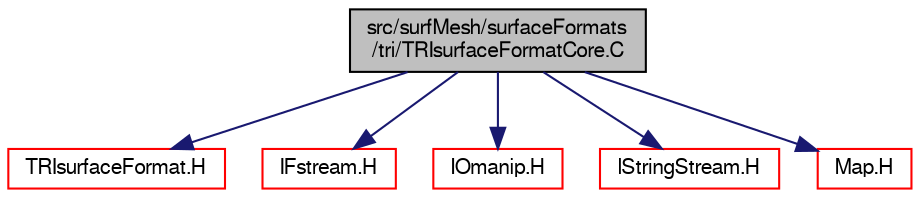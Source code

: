 digraph "src/surfMesh/surfaceFormats/tri/TRIsurfaceFormatCore.C"
{
  bgcolor="transparent";
  edge [fontname="FreeSans",fontsize="10",labelfontname="FreeSans",labelfontsize="10"];
  node [fontname="FreeSans",fontsize="10",shape=record];
  Node0 [label="src/surfMesh/surfaceFormats\l/tri/TRIsurfaceFormatCore.C",height=0.2,width=0.4,color="black", fillcolor="grey75", style="filled", fontcolor="black"];
  Node0 -> Node1 [color="midnightblue",fontsize="10",style="solid",fontname="FreeSans"];
  Node1 [label="TRIsurfaceFormat.H",height=0.2,width=0.4,color="red",URL="$a15221.html"];
  Node0 -> Node173 [color="midnightblue",fontsize="10",style="solid",fontname="FreeSans"];
  Node173 [label="IFstream.H",height=0.2,width=0.4,color="red",URL="$a09059.html"];
  Node0 -> Node184 [color="midnightblue",fontsize="10",style="solid",fontname="FreeSans"];
  Node184 [label="IOmanip.H",height=0.2,width=0.4,color="red",URL="$a09080.html",tooltip="Istream and Ostream manipulators taking arguments. "];
  Node0 -> Node185 [color="midnightblue",fontsize="10",style="solid",fontname="FreeSans"];
  Node185 [label="IStringStream.H",height=0.2,width=0.4,color="red",URL="$a09209.html"];
  Node0 -> Node4 [color="midnightblue",fontsize="10",style="solid",fontname="FreeSans"];
  Node4 [label="Map.H",height=0.2,width=0.4,color="red",URL="$a08489.html"];
}
